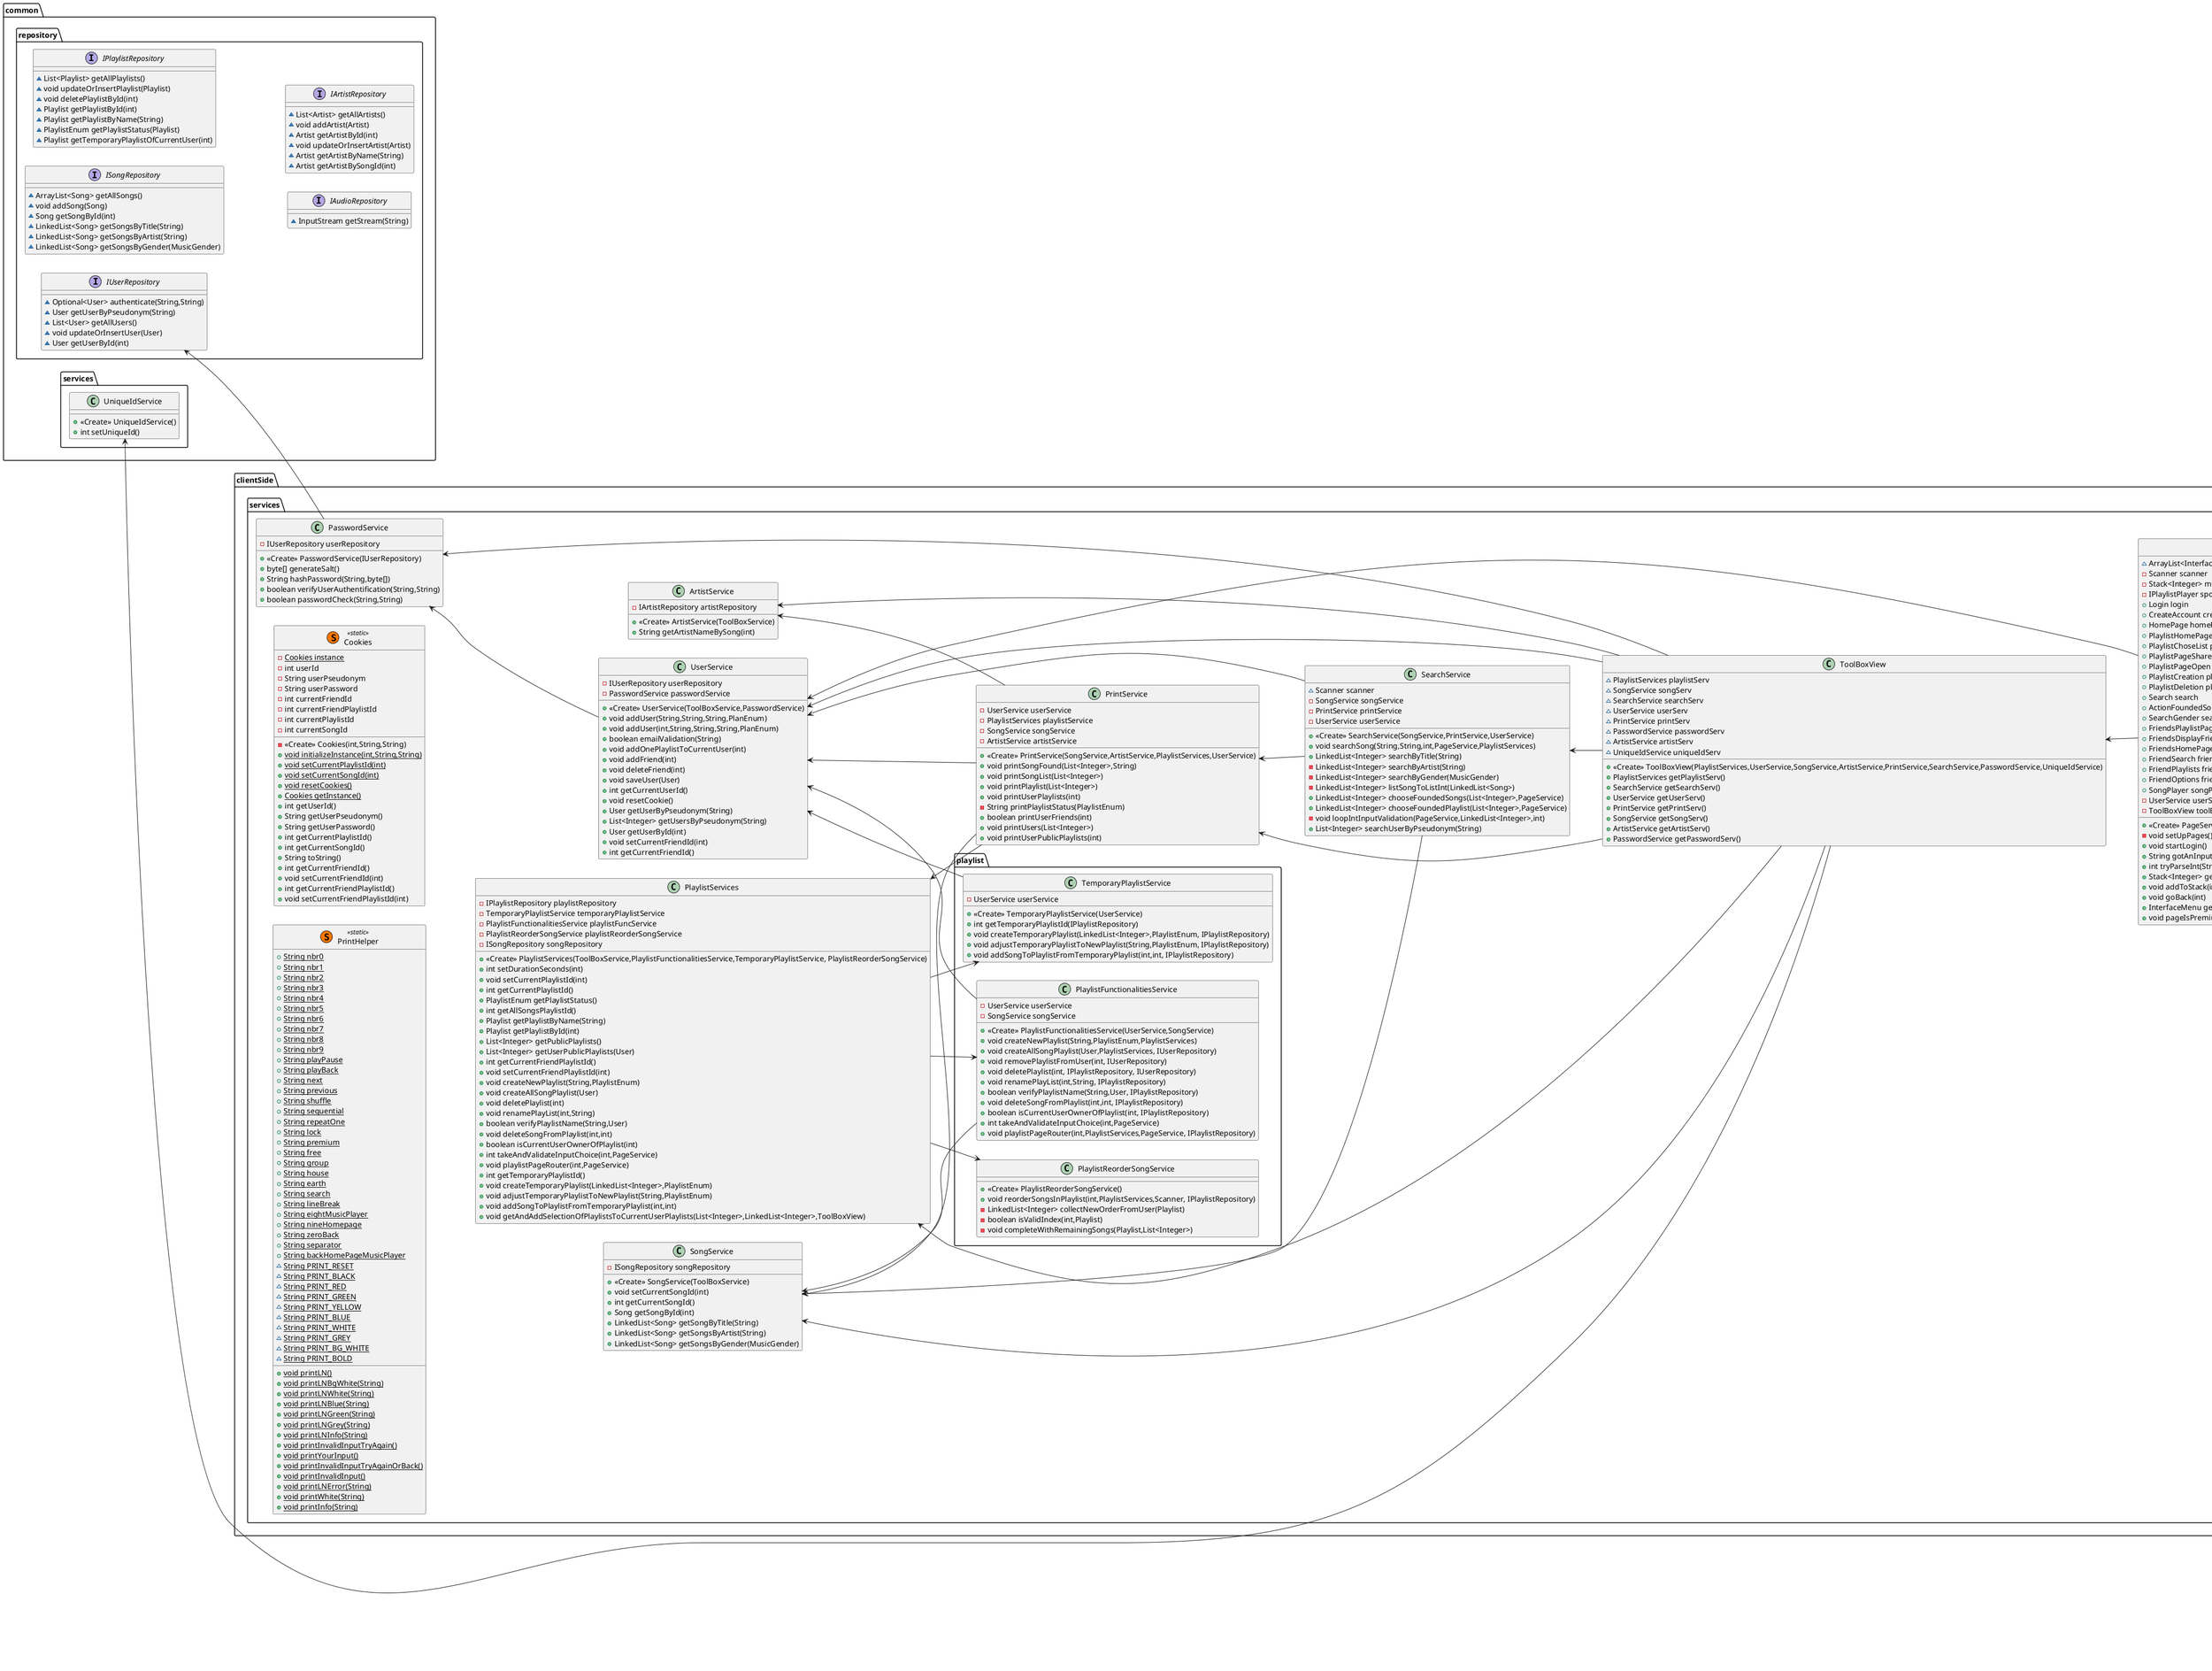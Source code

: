 @startuml
left to right direction

class clientSide.services.SongService {
- ISongRepository songRepository
+ <<Create>> SongService(ToolBoxService)
+ void setCurrentSongId(int)
+ int getCurrentSongId()
+ Song getSongById(int)
+ LinkedList<Song> getSongByTitle(String)
+ LinkedList<Song> getSongsByArtist(String)
+ LinkedList<Song> getSongsByGender(MusicGender)
}


class clientSide.services.playlist.PlaylistFunctionalitiesService {
- UserService userService
- SongService songService
+ <<Create>> PlaylistFunctionalitiesService(UserService,SongService)
+ void createNewPlaylist(String,PlaylistEnum,PlaylistServices)
+ void createAllSongPlaylist(User,PlaylistServices, IUserRepository)
+ void removePlaylistFromUser(int, IUserRepository)
+ void deletePlaylist(int, IPlaylistRepository, IUserRepository)
+ void renamePlayList(int,String, IPlaylistRepository)
+ boolean verifyPlaylistName(String,User, IPlaylistRepository)
+ void deleteSongFromPlaylist(int,int, IPlaylistRepository)
+ boolean isCurrentUserOwnerOfPlaylist(int, IPlaylistRepository)
+ int takeAndValidateInputChoice(int,PageService)
+ void playlistPageRouter(int,PlaylistServices,PageService, IPlaylistRepository)
}

class clientSide.services.playlist.PlaylistReorderSongService {
+ <<Create>> PlaylistReorderSongService()
+ void reorderSongsInPlaylist(int,PlaylistServices,Scanner, IPlaylistRepository)
- LinkedList<Integer> collectNewOrderFromUser(Playlist)
- boolean isValidIndex(int,Playlist)
- void completeWithRemainingSongs(Playlist,List<Integer>)
}


class clientSide.services.ToolBoxView {
~ PlaylistServices playlistServ
~ SongService songServ
~ SearchService searchServ
~ UserService userServ
~ PrintService printServ
~ PasswordService passwordServ
~ ArtistService artistServ
~ UniqueIdService uniqueIdServ
+ <<Create>> ToolBoxView(PlaylistServices,UserService,SongService,ArtistService,PrintService,SearchService,PasswordService,UniqueIdService)
+ PlaylistServices getPlaylistServ()
+ SearchService getSearchServ()
+ UserService getUserServ()
+ PrintService getPrintServ()
+ SongService getSongServ()
+ ArtistService getArtistServ()
+ PasswordService getPasswordServ()
}


class clientSide.services.PrintService {
- UserService userService
- PlaylistServices playlistService
- SongService songService
- ArtistService artistService
+ <<Create>> PrintService(SongService,ArtistService,PlaylistServices,UserService)
+ void printSongFound(List<Integer>,String)
+ void printSongList(List<Integer>)
+ void printPlaylist(List<Integer>)
+ void printUserPlaylists(int)
- String printPlaylistStatus(PlaylistEnum)
+ boolean printUserFriends(int)
+ void printUsers(List<Integer>)
+ void printUserPublicPlaylists(int)
}


class clientSide.services.ArtistService {
- IArtistRepository artistRepository
+ <<Create>> ArtistService(ToolBoxService)
+ String getArtistNameBySong(int)
}


class clientSide.services.Cookies << (S, #FF7700) static >>{
- {static} Cookies instance
- int userId
- String userPseudonym
- String userPassword
- int currentFriendId
- int currentFriendPlaylistId
- int currentPlaylistId
- int currentSongId
- <<Create>> Cookies(int,String,String)
+ {static} void initializeInstance(int,String,String)
+ {static} void setCurrentPlaylistId(int)
+ {static} void setCurrentSongId(int)
+ {static} void resetCookies()
+ {static} Cookies getInstance()
+ int getUserId()
+ String getUserPseudonym()
+ String getUserPassword()
+ int getCurrentPlaylistId()
+ int getCurrentSongId()
+ String toString()
+ int getCurrentFriendId()
+ void setCurrentFriendId(int)
+ int getCurrentFriendPlaylistId()
+ void setCurrentFriendPlaylistId(int)
}


class clientSide.services.PlaylistServices {
- IPlaylistRepository playlistRepository
- TemporaryPlaylistService temporaryPlaylistService
- PlaylistFunctionalitiesService playlistFuncService
- PlaylistReorderSongService playlistReorderSongService
- ISongRepository songRepository
+ <<Create>> PlaylistServices(ToolBoxService,PlaylistFunctionalitiesService,TemporaryPlaylistService, PlaylistReorderSongService)
+ int setDurationSeconds(int)
+ void setCurrentPlaylistId(int)
+ int getCurrentPlaylistId()
+ PlaylistEnum getPlaylistStatus()
+ int getAllSongsPlaylistId()
+ Playlist getPlaylistByName(String)
+ Playlist getPlaylistById(int)
+ List<Integer> getPublicPlaylists()
+ List<Integer> getUserPublicPlaylists(User)
+ int getCurrentFriendPlaylistId()
+ void setCurrentFriendPlaylistId(int)
+ void createNewPlaylist(String,PlaylistEnum)
+ void createAllSongPlaylist(User)
+ void deletePlaylist(int)
+ void renamePlayList(int,String)
+ boolean verifyPlaylistName(String,User)
+ void deleteSongFromPlaylist(int,int)
+ boolean isCurrentUserOwnerOfPlaylist(int)
+ int takeAndValidateInputChoice(int,PageService)
+ void playlistPageRouter(int,PageService)
+ int getTemporaryPlaylistId()
+ void createTemporaryPlaylist(LinkedList<Integer>,PlaylistEnum)
+ void adjustTemporaryPlaylistToNewPlaylist(String,PlaylistEnum)
+ void addSongToPlaylistFromTemporaryPlaylist(int,int)
+ void getAndAddSelectionOfPlaylistsToCurrentUserPlaylists(List<Integer>,LinkedList<Integer>,ToolBoxView)
}


class clientSide.services.SearchService {
~ Scanner scanner
- SongService songService
- PrintService printService
- UserService userService
+ <<Create>> SearchService(SongService,PrintService,UserService)
+ void searchSong(String,String,int,PageService,PlaylistServices)
+ LinkedList<Integer> searchByTitle(String)
- LinkedList<Integer> searchByArtist(String)
- LinkedList<Integer> searchByGender(MusicGender)
- LinkedList<Integer> listSongToListInt(LinkedList<Song>)
+ LinkedList<Integer> chooseFoundedSongs(List<Integer>,PageService)
+ LinkedList<Integer> chooseFoundedPlaylist(List<Integer>,PageService)
- void loopIntInputValidation(PageService,LinkedList<Integer>,int)
+ List<Integer> searchUserByPseudonym(String)
}


class clientSide.services.UserService {
- IUserRepository userRepository
- PasswordService passwordService
+ <<Create>> UserService(ToolBoxService,PasswordService)
+ void addUser(String,String,String,PlanEnum)
+ void addUser(int,String,String,String,PlanEnum)
+ boolean emailValidation(String)
+ void addOnePlaylistToCurrentUser(int)
+ void addFriend(int)
+ void deleteFriend(int)
+ void saveUser(User)
+ int getCurrentUserId()
+ void resetCookie()
+ User getUserByPseudonym(String)
+ List<Integer> getUsersByPseudonym(String)
+ User getUserById(int)
+ void setCurrentFriendId(int)
+ int getCurrentFriendId()
}


class clientSide.services.playlist.TemporaryPlaylistService {
- UserService userService
+ <<Create>> TemporaryPlaylistService(UserService)
+ int getTemporaryPlaylistId(IPlaylistRepository)
+ void createTemporaryPlaylist(LinkedList<Integer>,PlaylistEnum, IPlaylistRepository)
+ void adjustTemporaryPlaylistToNewPlaylist(String,PlaylistEnum, IPlaylistRepository)
+ void addSongToPlaylistFromTemporaryPlaylist(int,int, IPlaylistRepository)
}


class clientSide.services.PrintHelper << (S, #FF7700) static >>{
+ {static} String nbr0
+ {static} String nbr1
+ {static} String nbr2
+ {static} String nbr3
+ {static} String nbr4
+ {static} String nbr5
+ {static} String nbr6
+ {static} String nbr7
+ {static} String nbr8
+ {static} String nbr9
+ {static} String playPause
+ {static} String playBack
+ {static} String next
+ {static} String previous
+ {static} String shuffle
+ {static} String sequential
+ {static} String repeatOne
+ {static} String lock
+ {static} String premium
+ {static} String free
+ {static} String group
+ {static} String house
+ {static} String earth
+ {static} String search
+ {static} String lineBreak
+ {static} String eightMusicPlayer
+ {static} String nineHomepage
+ {static} String zeroBack
+ {static} String separator
+ {static} String backHomePageMusicPlayer
~ {static} String PRINT_RESET
~ {static} String PRINT_BLACK
~ {static} String PRINT_RED
~ {static} String PRINT_GREEN
~ {static} String PRINT_YELLOW
~ {static} String PRINT_BLUE
~ {static} String PRINT_WHITE
~ {static} String PRINT_GREY
~ {static} String PRINT_BG_WHITE
~ {static} String PRINT_BOLD
+ {static} void printLN()
+ {static} void printLNBgWhite(String)
+ {static} void printLNWhite(String)
+ {static} void printLNBlue(String)
+ {static} void printLNGreen(String)
+ {static} void printLNGrey(String)
+ {static} void printLNInfo(String)
+ {static} void printInvalidInputTryAgain()
+ {static} void printYourInput()
+ {static} void printInvalidInputTryAgainOrBack()
+ {static} void printInvalidInput()
+ {static} void printLNError(String)
+ {static} void printWhite(String)
+ {static} void printInfo(String)
}


class clientSide.services.PasswordService {
- IUserRepository userRepository
+ <<Create>> PasswordService(IUserRepository)
+ byte[] generateSalt()
+ String hashPassword(String,byte[])
+ boolean verifyUserAuthentification(String,String)
+ boolean passwordCheck(String,String)
}


class clientSide.services.PageService {
~ ArrayList<InterfaceMenu> pages
- Scanner scanner
- Stack<Integer> menuPagesStack
- IPlaylistPlayer spotifyPlayer
+ Login login
+ CreateAccount createAccount
+ HomePage homePage
+ PlaylistHomePage playlistHomePage
+ PlaylistChoseList playlistChoseList
+ PlaylistPageShared playlistPageShared
+ PlaylistPageOpen playlistPageOpen
+ PlaylistCreation playlistCreation
+ PlaylistDeletion playlistDeletion
+ Search search
+ ActionFoundedSongs actionFoundedSongs
+ SearchGender searchGender
+ FriendsPlaylistPage friendsPlaylistPage
+ FriendsDisplayFriends friendsDisplayFriends
+ FriendsHomePage friendsHomePage
+ FriendSearch friendSearch
+ FriendPlaylists friendPlaylists
+ FriendOptions friendOptions
+ SongPlayer songPlayer
- UserService userService
- ToolBoxView toolBoxView
+ <<Create>> PageService(IPlaylistPlayer,ToolBoxView,UserService,Stack<Integer>)
- void setUpPages()
+ void startLogin()
+ String gotAnInputGoBackIf0(String)
+ int tryParseInt(String)
+ Stack<Integer> getMenuPages()
+ void addToStack(int)
+ void goBack(int)
+ InterfaceMenu getPageById(int)
+ void pageIsPremium(boolean)
}

interface common.repository.IUserRepository {
~ Optional<User> authenticate(String,String)
~ User getUserByPseudonym(String)
~ List<User> getAllUsers()
~ void updateOrInsertUser(User)
~ User getUserById(int)
}

interface common.repository.ISongRepository {
~ ArrayList<Song> getAllSongs()
~ void addSong(Song)
~ Song getSongById(int)
~ LinkedList<Song> getSongsByTitle(String)
~ LinkedList<Song> getSongsByArtist(String)
~ LinkedList<Song> getSongsByGender(MusicGender)
}

interface common.repository.IPlaylistRepository {
~ List<Playlist> getAllPlaylists()
~ void updateOrInsertPlaylist(Playlist)
~ void deletePlaylistById(int)
~ Playlist getPlaylistById(int)
~ Playlist getPlaylistByName(String)
~ PlaylistEnum getPlaylistStatus(Playlist)
~ Playlist getTemporaryPlaylistOfCurrentUser(int)
}

interface common.repository.IAudioRepository {
~ InputStream getStream(String)
}

interface common.repository.IArtistRepository {
~ List<Artist> getAllArtists()
~ void addArtist(Artist)
~ Artist getArtistById(int)
~ void updateOrInsertArtist(Artist)
~ Artist getArtistByName(String)
~ Artist getArtistBySongId(int)
}


class common.services.UniqueIdService {
+ <<Create>> UniqueIdService()
+ int setUniqueId()
}

' --- Dépendances générées ---


clientSide.services.playlist.PlaylistFunctionalitiesService -u-> clientSide.services.UserService
clientSide.services.playlist.PlaylistFunctionalitiesService -u-> clientSide.services.SongService

clientSide.services.ToolBoxView -u-> clientSide.services.PlaylistServices
clientSide.services.ToolBoxView -u-> clientSide.services.SongService
clientSide.services.ToolBoxView -u-> clientSide.services.SearchService
clientSide.services.ToolBoxView -u-> clientSide.services.UserService
clientSide.services.ToolBoxView -u-> clientSide.services.PrintService
clientSide.services.ToolBoxView -u-> clientSide.services.PasswordService
clientSide.services.ToolBoxView -u-> clientSide.services.ArtistService
clientSide.services.ToolBoxView -u-> common.services.UniqueIdService

clientSide.services.PrintService -u-> clientSide.services.SongService
clientSide.services.PrintService -u-> clientSide.services.ArtistService
clientSide.services.PrintService -u-> clientSide.services.PlaylistServices
clientSide.services.PrintService -u-> clientSide.services.UserService

clientSide.services.PlaylistServices --> clientSide.services.playlist.PlaylistFunctionalitiesService
clientSide.services.PlaylistServices --> clientSide.services.playlist.TemporaryPlaylistService
clientSide.services.PlaylistServices --> clientSide.services.playlist.PlaylistReorderSongService

clientSide.services.SearchService -u-> clientSide.services.SongService
clientSide.services.SearchService -u-> clientSide.services.PrintService
clientSide.services.SearchService -u-> clientSide.services.UserService

clientSide.services.UserService -u-> clientSide.services.PasswordService

clientSide.services.playlist.TemporaryPlaylistService -u-> clientSide.services.UserService

clientSide.services.PasswordService -u-> common.repository.IUserRepository

clientSide.services.PageService -u-> clientSide.services.ToolBoxView
clientSide.services.PageService -u-> clientSide.services.UserService

' --- Fin des dépendances ---


@enduml